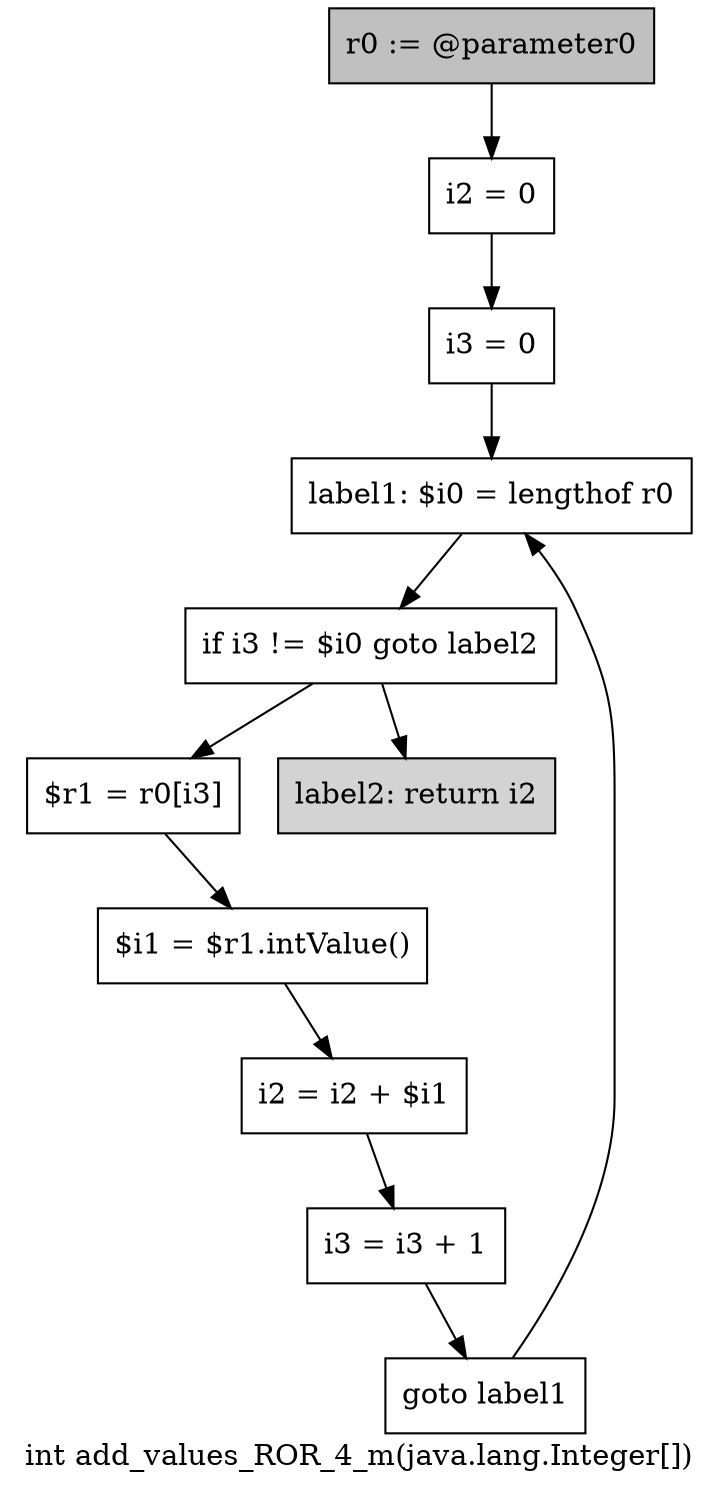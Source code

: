 digraph "int add_values_ROR_4_m(java.lang.Integer[])" {
    label="int add_values_ROR_4_m(java.lang.Integer[])";
    node [shape=box];
    "0" [style=filled,fillcolor=gray,label="r0 := @parameter0",];
    "1" [label="i2 = 0",];
    "0"->"1";
    "2" [label="i3 = 0",];
    "1"->"2";
    "3" [label="label1: $i0 = lengthof r0",];
    "2"->"3";
    "4" [label="if i3 != $i0 goto label2",];
    "3"->"4";
    "5" [label="$r1 = r0[i3]",];
    "4"->"5";
    "10" [style=filled,fillcolor=lightgray,label="label2: return i2",];
    "4"->"10";
    "6" [label="$i1 = $r1.intValue()",];
    "5"->"6";
    "7" [label="i2 = i2 + $i1",];
    "6"->"7";
    "8" [label="i3 = i3 + 1",];
    "7"->"8";
    "9" [label="goto label1",];
    "8"->"9";
    "9"->"3";
}
